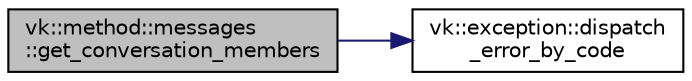 digraph "vk::method::messages::get_conversation_members"
{
 // LATEX_PDF_SIZE
  edge [fontname="Helvetica",fontsize="10",labelfontname="Helvetica",labelfontsize="10"];
  node [fontname="Helvetica",fontsize="10",shape=record];
  rankdir="LR";
  Node1 [label="vk::method::messages\l::get_conversation_members",height=0.2,width=0.4,color="black", fillcolor="grey75", style="filled", fontcolor="black",tooltip=" "];
  Node1 -> Node2 [color="midnightblue",fontsize="10",style="solid",fontname="Helvetica"];
  Node2 [label="vk::exception::dispatch\l_error_by_code",height=0.2,width=0.4,color="black", fillcolor="white", style="filled",URL="$namespacevk_1_1exception.html#a79483bc670bb28e720174ad7a5898541",tooltip=" "];
}
